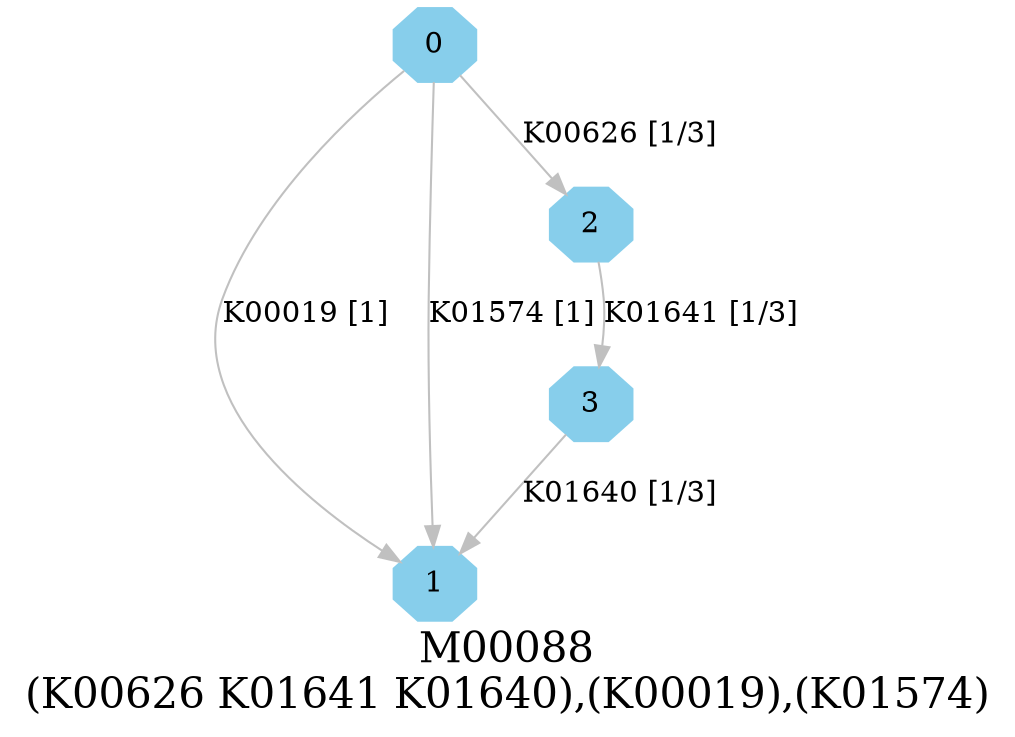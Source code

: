 digraph G {
graph [label="M00088
(K00626 K01641 K01640),(K00019),(K01574)",fontsize=20];
node [shape=box,style=filled];
edge [len=3,color=grey];
{node [width=.3,height=.3,shape=octagon,style=filled,color=skyblue] 0 1 2 3 }
0 -> 2 [label="K00626 [1/3]"];
0 -> 1 [label="K00019 [1]"];
0 -> 1 [label="K01574 [1]"];
2 -> 3 [label="K01641 [1/3]"];
3 -> 1 [label="K01640 [1/3]"];
}